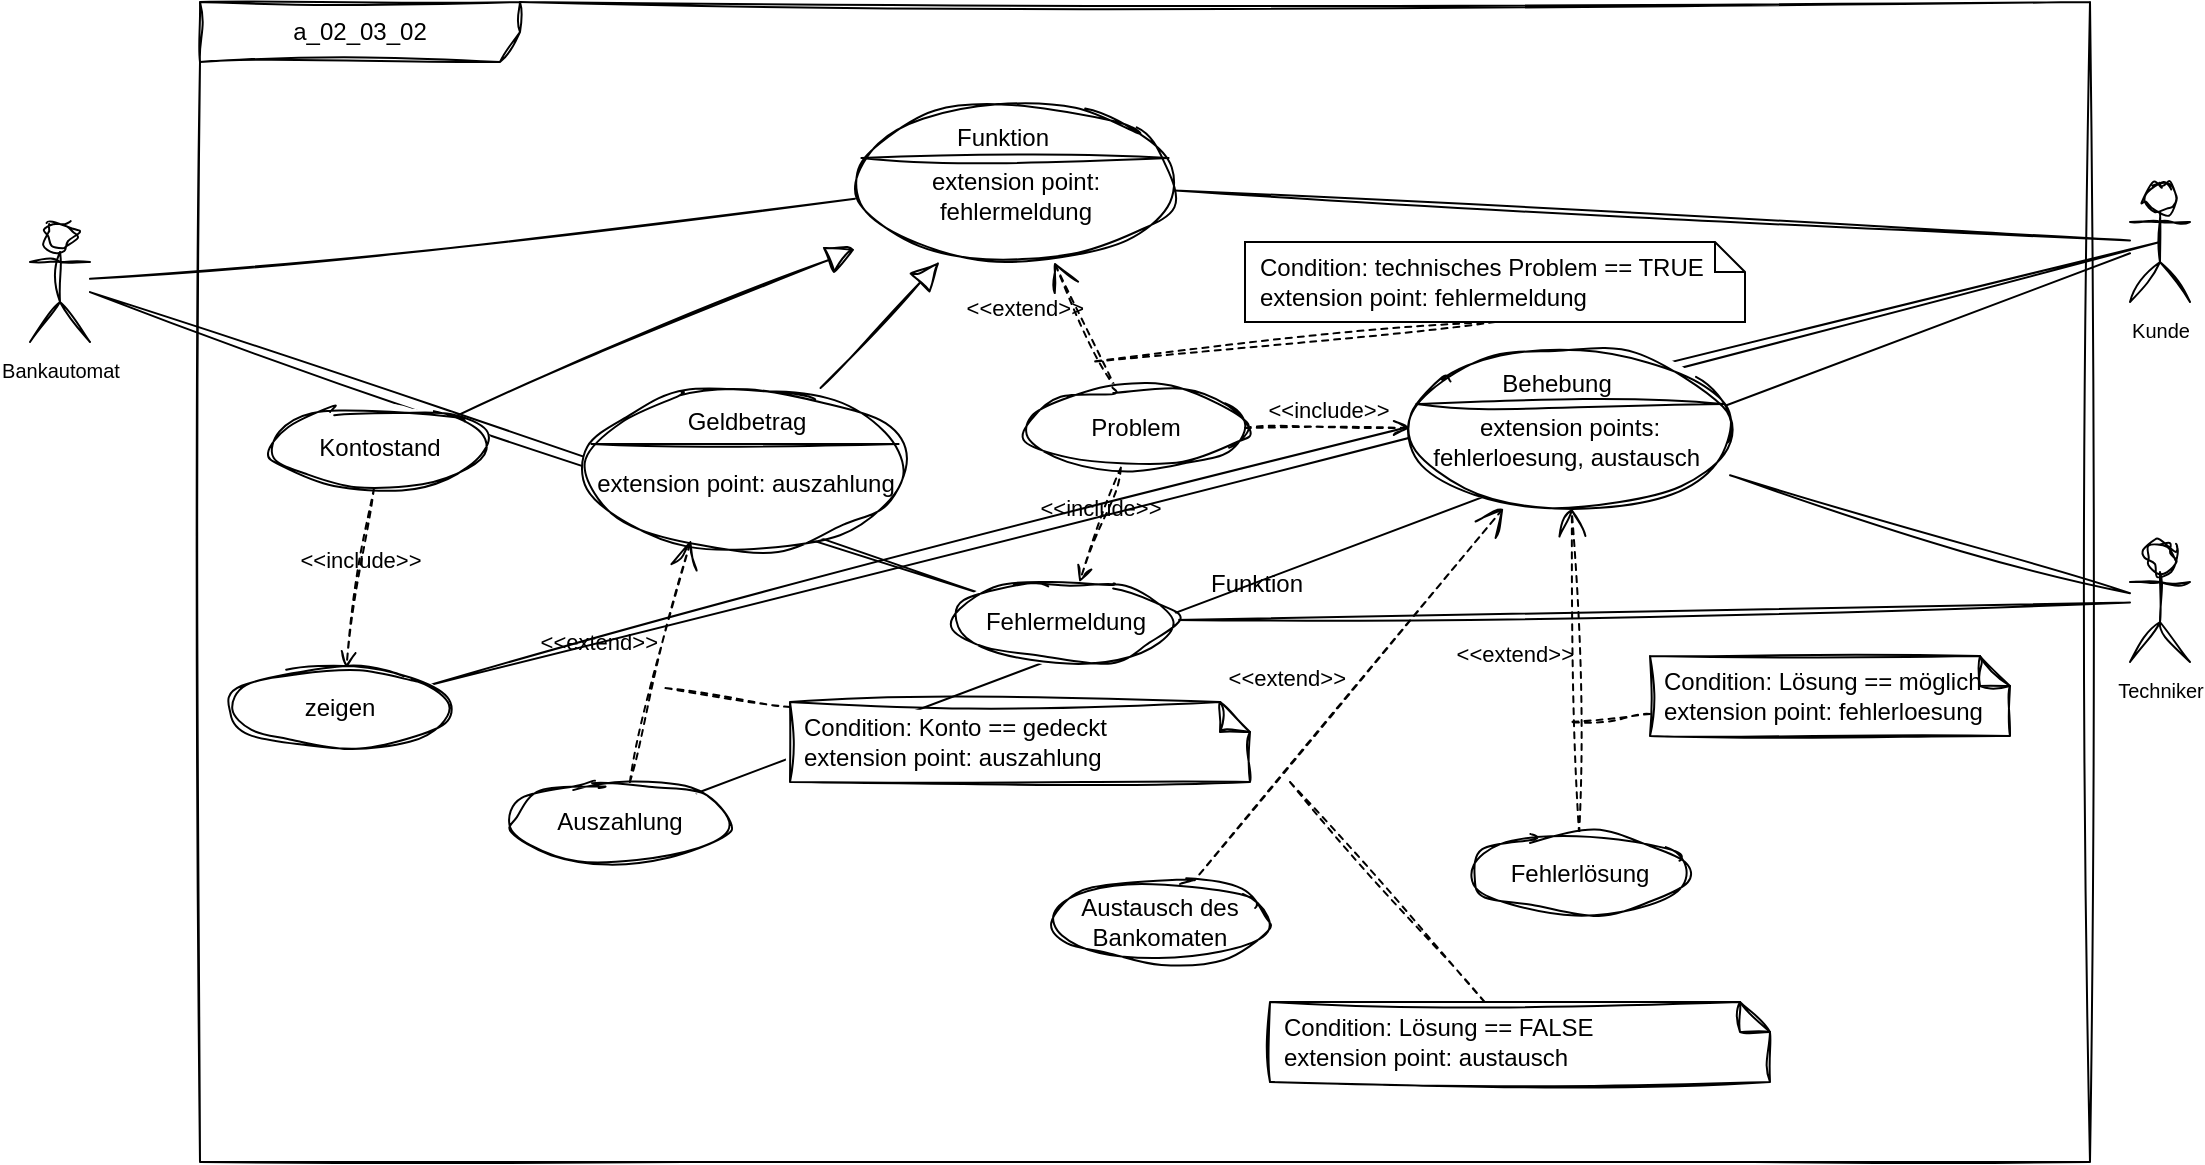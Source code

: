 <mxfile version="22.1.2" type="device">
  <diagram name="Seite-1" id="Ti3z9q4UfAF7MEcEbZsg">
    <mxGraphModel dx="1098" dy="640" grid="1" gridSize="10" guides="1" tooltips="1" connect="1" arrows="1" fold="1" page="1" pageScale="1" pageWidth="1169" pageHeight="827" math="0" shadow="0">
      <root>
        <mxCell id="0" />
        <mxCell id="1" parent="0" />
        <mxCell id="0b_JQCROYDUmc5W2gEvc-57" style="rounded=0;orthogonalLoop=1;jettySize=auto;html=1;endArrow=none;endFill=0;sketch=1;curveFitting=1;jiggle=2;" parent="1" source="0b_JQCROYDUmc5W2gEvc-22" target="0b_JQCROYDUmc5W2gEvc-1" edge="1">
          <mxGeometry relative="1" as="geometry" />
        </mxCell>
        <mxCell id="0b_JQCROYDUmc5W2gEvc-56" style="rounded=0;orthogonalLoop=1;jettySize=auto;html=1;entryX=0.5;entryY=0.5;entryDx=0;entryDy=0;entryPerimeter=0;endArrow=none;endFill=0;sketch=1;curveFitting=1;jiggle=2;" parent="1" source="0b_JQCROYDUmc5W2gEvc-16" target="0b_JQCROYDUmc5W2gEvc-1" edge="1">
          <mxGeometry relative="1" as="geometry" />
        </mxCell>
        <mxCell id="0b_JQCROYDUmc5W2gEvc-7" style="rounded=0;orthogonalLoop=1;jettySize=auto;html=1;sketch=1;curveFitting=1;jiggle=2;endArrow=none;endFill=0;" parent="1" source="0b_JQCROYDUmc5W2gEvc-1" target="0b_JQCROYDUmc5W2gEvc-28" edge="1">
          <mxGeometry relative="1" as="geometry">
            <mxPoint x="599.433" y="112.865" as="targetPoint" />
          </mxGeometry>
        </mxCell>
        <mxCell id="0b_JQCROYDUmc5W2gEvc-1" value="&lt;font style=&quot;font-size: 10px;&quot;&gt;Kunde&lt;/font&gt;" style="shape=umlActor;html=1;verticalLabelPosition=bottom;verticalAlign=top;align=center;sketch=1;curveFitting=1;jiggle=2;" parent="1" vertex="1">
          <mxGeometry x="1100" y="110" width="30" height="60" as="geometry" />
        </mxCell>
        <mxCell id="0b_JQCROYDUmc5W2gEvc-8" style="rounded=0;orthogonalLoop=1;jettySize=auto;html=1;sketch=1;curveFitting=1;jiggle=2;endArrow=none;endFill=0;" parent="1" source="0b_JQCROYDUmc5W2gEvc-3" target="0b_JQCROYDUmc5W2gEvc-28" edge="1">
          <mxGeometry relative="1" as="geometry">
            <mxPoint x="492.127" y="115.508" as="targetPoint" />
          </mxGeometry>
        </mxCell>
        <mxCell id="0b_JQCROYDUmc5W2gEvc-30" style="rounded=0;orthogonalLoop=1;jettySize=auto;html=1;endArrow=none;endFill=0;sketch=1;curveFitting=1;jiggle=2;" parent="1" source="0b_JQCROYDUmc5W2gEvc-3" target="0b_JQCROYDUmc5W2gEvc-32" edge="1">
          <mxGeometry relative="1" as="geometry">
            <mxPoint x="150" y="220" as="targetPoint" />
          </mxGeometry>
        </mxCell>
        <mxCell id="0b_JQCROYDUmc5W2gEvc-3" value="&lt;font style=&quot;font-size: 10px;&quot;&gt;Bankautomat&lt;/font&gt;" style="shape=umlActor;html=1;verticalLabelPosition=bottom;verticalAlign=top;align=center;sketch=1;curveFitting=1;jiggle=2;" parent="1" vertex="1">
          <mxGeometry x="50" y="130" width="30" height="60" as="geometry" />
        </mxCell>
        <mxCell id="0b_JQCROYDUmc5W2gEvc-55" style="rounded=0;orthogonalLoop=1;jettySize=auto;html=1;endArrow=none;endFill=0;sketch=1;curveFitting=1;jiggle=2;" parent="1" source="0b_JQCROYDUmc5W2gEvc-4" target="0b_JQCROYDUmc5W2gEvc-37" edge="1">
          <mxGeometry relative="1" as="geometry" />
        </mxCell>
        <mxCell id="0b_JQCROYDUmc5W2gEvc-4" value="&lt;font style=&quot;font-size: 10px;&quot;&gt;Techniker&lt;/font&gt;" style="shape=umlActor;html=1;verticalLabelPosition=bottom;verticalAlign=top;align=center;sketch=1;curveFitting=1;jiggle=2;" parent="1" vertex="1">
          <mxGeometry x="1100" y="290" width="30" height="60" as="geometry" />
        </mxCell>
        <mxCell id="0b_JQCROYDUmc5W2gEvc-5" value="a_02_03_02" style="shape=umlFrame;whiteSpace=wrap;html=1;pointerEvents=0;recursiveResize=0;container=1;collapsible=0;width=160;sketch=1;curveFitting=1;jiggle=2;" parent="1" vertex="1">
          <mxGeometry x="135" y="20" width="945" height="580" as="geometry" />
        </mxCell>
        <mxCell id="0b_JQCROYDUmc5W2gEvc-11" value="&lt;br&gt;extension point: auszahlung" style="html=1;shape=mxgraph.sysml.useCaseExtPt;whiteSpace=wrap;align=center;sketch=1;curveFitting=1;jiggle=2;" parent="1" vertex="1">
          <mxGeometry x="327.5" y="213" width="160" height="80" as="geometry" />
        </mxCell>
        <mxCell id="0b_JQCROYDUmc5W2gEvc-12" value="&lt;span style=&quot;font-weight: normal;&quot;&gt;Geldbetrag&lt;/span&gt;" style="resizable=0;html=1;verticalAlign=middle;align=center;labelBackgroundColor=none;fontStyle=1;" parent="0b_JQCROYDUmc5W2gEvc-11" connectable="0" vertex="1">
          <mxGeometry x="80" y="17" as="geometry" />
        </mxCell>
        <mxCell id="0b_JQCROYDUmc5W2gEvc-13" value="" style="edgeStyle=none;html=1;endArrow=block;endFill=0;endSize=12;verticalAlign=bottom;rounded=0;sketch=1;curveFitting=1;jiggle=2;" parent="1" source="0b_JQCROYDUmc5W2gEvc-18" target="0b_JQCROYDUmc5W2gEvc-28" edge="1">
          <mxGeometry width="160" relative="1" as="geometry">
            <mxPoint x="424.027" y="220" as="sourcePoint" />
            <mxPoint x="508.784" y="125.052" as="targetPoint" />
          </mxGeometry>
        </mxCell>
        <mxCell id="0b_JQCROYDUmc5W2gEvc-14" value="" style="edgeStyle=none;html=1;endArrow=block;endFill=0;endSize=12;verticalAlign=bottom;rounded=0;sketch=1;curveFitting=1;jiggle=2;" parent="1" source="0b_JQCROYDUmc5W2gEvc-11" target="0b_JQCROYDUmc5W2gEvc-28" edge="1">
          <mxGeometry width="160" relative="1" as="geometry">
            <mxPoint x="410" y="300" as="sourcePoint" />
            <mxPoint x="526.906" y="128.887" as="targetPoint" />
          </mxGeometry>
        </mxCell>
        <mxCell id="0b_JQCROYDUmc5W2gEvc-16" value="&lt;span style=&quot;font-weight: normal;&quot;&gt;zeigen&lt;/span&gt;" style="shape=ellipse;html=1;strokeWidth=1;fontStyle=1;whiteSpace=wrap;align=center;perimeter=ellipsePerimeter;sketch=1;curveFitting=1;jiggle=2;" parent="1" vertex="1">
          <mxGeometry x="150" y="353" width="110" height="40" as="geometry" />
        </mxCell>
        <mxCell id="0b_JQCROYDUmc5W2gEvc-17" value="&amp;lt;&amp;lt;include&amp;gt;&amp;gt;" style="edgeStyle=none;html=1;endArrow=open;verticalAlign=bottom;dashed=1;labelBackgroundColor=none;rounded=0;sketch=1;curveFitting=1;jiggle=2;" parent="1" source="0b_JQCROYDUmc5W2gEvc-18" target="0b_JQCROYDUmc5W2gEvc-16" edge="1">
          <mxGeometry width="160" relative="1" as="geometry">
            <mxPoint x="280" y="303" as="sourcePoint" />
            <mxPoint x="214.0" y="293" as="targetPoint" />
          </mxGeometry>
        </mxCell>
        <mxCell id="0b_JQCROYDUmc5W2gEvc-18" value="&lt;span style=&quot;font-weight: normal;&quot;&gt;Kontostand&lt;/span&gt;" style="shape=ellipse;html=1;strokeWidth=1;fontStyle=1;whiteSpace=wrap;align=center;perimeter=ellipsePerimeter;sketch=1;curveFitting=1;jiggle=2;" parent="1" vertex="1">
          <mxGeometry x="170" y="223" width="110" height="40" as="geometry" />
        </mxCell>
        <mxCell id="0b_JQCROYDUmc5W2gEvc-19" value="Condition: Konto == gedeckt&#xa;extension point: auszahlung" style="shape=note;size=15;spacingLeft=5;align=left;whiteSpace=wrap;sketch=1;curveFitting=1;jiggle=2;" parent="1" vertex="1">
          <mxGeometry x="430" y="370" width="230" height="40" as="geometry" />
        </mxCell>
        <mxCell id="0b_JQCROYDUmc5W2gEvc-20" value="&amp;lt;&amp;lt;extend&amp;gt;&amp;gt;" style="align=right;html=1;verticalAlign=bottom;rounded=0;labelBackgroundColor=none;endArrow=open;endSize=12;dashed=1;entryX=0.331;entryY=0.95;entryDx=0;entryDy=0;entryPerimeter=0;sketch=1;curveFitting=1;jiggle=2;" parent="1" source="0b_JQCROYDUmc5W2gEvc-22" target="0b_JQCROYDUmc5W2gEvc-11" edge="1">
          <mxGeometry relative="1" as="geometry">
            <mxPoint x="427.5" y="473" as="targetPoint" />
            <mxPoint x="587.5" y="473" as="sourcePoint" />
          </mxGeometry>
        </mxCell>
        <mxCell id="0b_JQCROYDUmc5W2gEvc-21" value="" style="edgeStyle=none;html=1;endArrow=none;rounded=0;labelBackgroundColor=none;dashed=1;sketch=1;curveFitting=1;jiggle=2;" parent="1" source="0b_JQCROYDUmc5W2gEvc-19" edge="1">
          <mxGeometry relative="1" as="geometry">
            <mxPoint x="367.5" y="363" as="targetPoint" />
          </mxGeometry>
        </mxCell>
        <mxCell id="0b_JQCROYDUmc5W2gEvc-22" value="&lt;span style=&quot;font-weight: normal;&quot;&gt;Auszahlung&lt;/span&gt;" style="shape=ellipse;html=1;strokeWidth=1;fontStyle=1;whiteSpace=wrap;align=center;perimeter=ellipsePerimeter;sketch=1;curveFitting=1;jiggle=2;" parent="1" vertex="1">
          <mxGeometry x="290" y="410" width="110" height="40" as="geometry" />
        </mxCell>
        <mxCell id="0b_JQCROYDUmc5W2gEvc-24" value="Condition: technisches Problem == TRUE&#xa;extension point: fehlermeldung" style="shape=note;size=15;spacingLeft=5;align=left;whiteSpace=wrap;" parent="1" vertex="1">
          <mxGeometry x="657.5" y="140" width="250" height="40" as="geometry" />
        </mxCell>
        <mxCell id="0b_JQCROYDUmc5W2gEvc-25" value="&amp;lt;&amp;lt;extend&amp;gt;&amp;gt;" style="align=right;html=1;verticalAlign=bottom;rounded=0;labelBackgroundColor=none;endArrow=open;endSize=12;dashed=1;sketch=1;curveFitting=1;jiggle=2;" parent="1" source="0b_JQCROYDUmc5W2gEvc-27" target="0b_JQCROYDUmc5W2gEvc-28" edge="1">
          <mxGeometry relative="1" as="geometry">
            <mxPoint x="560" y="140" as="targetPoint" />
            <mxPoint x="947.5" y="494" as="sourcePoint" />
          </mxGeometry>
        </mxCell>
        <mxCell id="0b_JQCROYDUmc5W2gEvc-26" value="" style="edgeStyle=none;html=1;endArrow=none;rounded=0;labelBackgroundColor=none;dashed=1;exitX=0.5;exitY=1;sketch=1;curveFitting=1;jiggle=2;" parent="1" source="0b_JQCROYDUmc5W2gEvc-24" edge="1">
          <mxGeometry relative="1" as="geometry">
            <mxPoint x="580" y="200" as="targetPoint" />
          </mxGeometry>
        </mxCell>
        <mxCell id="0b_JQCROYDUmc5W2gEvc-31" style="rounded=0;orthogonalLoop=1;jettySize=auto;html=1;endArrow=none;endFill=0;sketch=1;curveFitting=1;jiggle=2;" parent="1" source="0b_JQCROYDUmc5W2gEvc-32" target="0b_JQCROYDUmc5W2gEvc-4" edge="1">
          <mxGeometry relative="1" as="geometry">
            <mxPoint x="900" y="380" as="sourcePoint" />
          </mxGeometry>
        </mxCell>
        <mxCell id="0b_JQCROYDUmc5W2gEvc-27" value="&lt;span style=&quot;font-weight: normal;&quot;&gt;Problem&lt;/span&gt;" style="shape=ellipse;html=1;strokeWidth=1;fontStyle=1;whiteSpace=wrap;align=center;perimeter=ellipsePerimeter;sketch=1;curveFitting=1;jiggle=2;" parent="1" vertex="1">
          <mxGeometry x="547.5" y="213" width="110" height="40" as="geometry" />
        </mxCell>
        <mxCell id="0b_JQCROYDUmc5W2gEvc-28" value="&lt;br&gt;extension point: fehlermeldung" style="html=1;shape=mxgraph.sysml.useCaseExtPt;whiteSpace=wrap;align=center;sketch=1;curveFitting=1;jiggle=2;" parent="1" vertex="1">
          <mxGeometry x="462.5" y="70" width="160" height="80" as="geometry" />
        </mxCell>
        <mxCell id="0b_JQCROYDUmc5W2gEvc-29" value="&lt;span style=&quot;font-weight: normal;&quot;&gt;Funktion&lt;/span&gt;" style="resizable=0;html=1;verticalAlign=middle;align=center;labelBackgroundColor=none;fontStyle=1;" parent="0b_JQCROYDUmc5W2gEvc-28" connectable="0" vertex="1">
          <mxGeometry x="80" y="17" as="geometry">
            <mxPoint x="-7" y="1" as="offset" />
          </mxGeometry>
        </mxCell>
        <mxCell id="0b_JQCROYDUmc5W2gEvc-32" value="&lt;span style=&quot;font-weight: normal;&quot;&gt;Fehlermeldung&lt;/span&gt;" style="shape=ellipse;html=1;strokeWidth=1;fontStyle=1;whiteSpace=wrap;align=center;perimeter=ellipsePerimeter;sketch=1;curveFitting=1;jiggle=2;" parent="1" vertex="1">
          <mxGeometry x="512.5" y="310" width="110" height="40" as="geometry" />
        </mxCell>
        <mxCell id="0b_JQCROYDUmc5W2gEvc-33" value="&amp;lt;&amp;lt;include&amp;gt;&amp;gt;" style="edgeStyle=none;html=1;endArrow=open;verticalAlign=bottom;dashed=1;labelBackgroundColor=none;rounded=0;sketch=1;curveFitting=1;jiggle=2;" parent="1" source="0b_JQCROYDUmc5W2gEvc-27" target="0b_JQCROYDUmc5W2gEvc-32" edge="1">
          <mxGeometry width="160" relative="1" as="geometry">
            <mxPoint x="743.93" y="393.03" as="sourcePoint" />
            <mxPoint x="729.93" y="483.03" as="targetPoint" />
          </mxGeometry>
        </mxCell>
        <mxCell id="0b_JQCROYDUmc5W2gEvc-36" value="&amp;lt;&amp;lt;include&amp;gt;&amp;gt;" style="edgeStyle=none;html=1;endArrow=open;verticalAlign=bottom;dashed=1;labelBackgroundColor=none;rounded=0;sketch=1;curveFitting=1;jiggle=2;" parent="1" source="0b_JQCROYDUmc5W2gEvc-27" target="0b_JQCROYDUmc5W2gEvc-37" edge="1">
          <mxGeometry width="160" relative="1" as="geometry">
            <mxPoint x="819.69" y="377.92" as="sourcePoint" />
            <mxPoint x="740.556" y="240.164" as="targetPoint" />
          </mxGeometry>
        </mxCell>
        <mxCell id="0b_JQCROYDUmc5W2gEvc-37" value="&lt;br&gt;extension points: fehlerloesung, austausch&amp;nbsp;" style="html=1;shape=mxgraph.sysml.useCaseExtPt;whiteSpace=wrap;align=center;sketch=1;curveFitting=1;jiggle=2;" parent="1" vertex="1">
          <mxGeometry x="740" y="193" width="160" height="80" as="geometry" />
        </mxCell>
        <mxCell id="0b_JQCROYDUmc5W2gEvc-38" value="&lt;span style=&quot;font-weight: normal;&quot;&gt;Behebung&lt;/span&gt;" style="resizable=0;html=1;verticalAlign=middle;align=center;labelBackgroundColor=none;fontStyle=1;" parent="0b_JQCROYDUmc5W2gEvc-37" connectable="0" vertex="1">
          <mxGeometry x="80" y="17" as="geometry">
            <mxPoint x="-7" y="1" as="offset" />
          </mxGeometry>
        </mxCell>
        <mxCell id="0b_JQCROYDUmc5W2gEvc-40" value="Condition: Lösung == möglich&#xa;extension point: fehlerloesung" style="shape=note;size=15;spacingLeft=5;align=left;whiteSpace=wrap;sketch=1;curveFitting=1;jiggle=2;" parent="1" vertex="1">
          <mxGeometry x="860" y="347" width="180" height="40" as="geometry" />
        </mxCell>
        <mxCell id="0b_JQCROYDUmc5W2gEvc-41" value="&amp;lt;&amp;lt;extend&amp;gt;&amp;gt;" style="align=right;html=1;verticalAlign=bottom;rounded=0;labelBackgroundColor=none;endArrow=open;endSize=12;dashed=1;sketch=1;curveFitting=1;jiggle=2;" parent="1" source="0b_JQCROYDUmc5W2gEvc-43" target="0b_JQCROYDUmc5W2gEvc-37" edge="1">
          <mxGeometry relative="1" as="geometry">
            <mxPoint x="689.5" y="373" as="targetPoint" />
            <mxPoint x="890" y="360" as="sourcePoint" />
          </mxGeometry>
        </mxCell>
        <mxCell id="0b_JQCROYDUmc5W2gEvc-42" value="" style="edgeStyle=none;html=1;endArrow=none;rounded=0;labelBackgroundColor=none;dashed=1;sketch=1;curveFitting=1;jiggle=2;" parent="1" source="0b_JQCROYDUmc5W2gEvc-40" edge="1">
          <mxGeometry relative="1" as="geometry">
            <mxPoint x="820" y="380" as="targetPoint" />
          </mxGeometry>
        </mxCell>
        <mxCell id="0b_JQCROYDUmc5W2gEvc-43" value="&lt;span style=&quot;font-weight: normal;&quot;&gt;Fehlerlösung&lt;/span&gt;" style="shape=ellipse;html=1;strokeWidth=1;fontStyle=1;whiteSpace=wrap;align=center;perimeter=ellipsePerimeter;sketch=1;curveFitting=1;jiggle=2;" parent="1" vertex="1">
          <mxGeometry x="770" y="436" width="110" height="40" as="geometry" />
        </mxCell>
        <mxCell id="0b_JQCROYDUmc5W2gEvc-44" value="&lt;span style=&quot;font-weight: normal;&quot;&gt;Funktion&lt;/span&gt;" style="resizable=0;html=1;verticalAlign=middle;align=center;labelBackgroundColor=none;fontStyle=1;" parent="1" connectable="0" vertex="1">
          <mxGeometry x="670" y="310" as="geometry">
            <mxPoint x="-7" y="1" as="offset" />
          </mxGeometry>
        </mxCell>
        <mxCell id="0b_JQCROYDUmc5W2gEvc-50" value="Condition: Lösung == FALSE&#xa;extension point: austausch" style="shape=note;size=15;spacingLeft=5;align=left;whiteSpace=wrap;sketch=1;curveFitting=1;jiggle=2;" parent="1" vertex="1">
          <mxGeometry x="670" y="520" width="250" height="40" as="geometry" />
        </mxCell>
        <mxCell id="0b_JQCROYDUmc5W2gEvc-51" value="&amp;lt;&amp;lt;extend&amp;gt;&amp;gt;" style="align=right;html=1;verticalAlign=bottom;rounded=0;labelBackgroundColor=none;endArrow=open;endSize=12;dashed=1;sketch=1;curveFitting=1;jiggle=2;" parent="1" source="0b_JQCROYDUmc5W2gEvc-53" target="0b_JQCROYDUmc5W2gEvc-37" edge="1">
          <mxGeometry relative="1" as="geometry">
            <mxPoint x="299.5" y="499" as="targetPoint" />
            <mxPoint x="685" y="843" as="sourcePoint" />
          </mxGeometry>
        </mxCell>
        <mxCell id="0b_JQCROYDUmc5W2gEvc-52" value="" style="edgeStyle=none;html=1;endArrow=none;rounded=0;labelBackgroundColor=none;dashed=1;sketch=1;curveFitting=1;jiggle=2;" parent="1" source="0b_JQCROYDUmc5W2gEvc-50" edge="1">
          <mxGeometry relative="1" as="geometry">
            <mxPoint x="680" y="410" as="targetPoint" />
          </mxGeometry>
        </mxCell>
        <mxCell id="0b_JQCROYDUmc5W2gEvc-53" value="&lt;span style=&quot;font-weight: normal;&quot;&gt;Austausch des Bankomaten&lt;/span&gt;" style="shape=ellipse;html=1;strokeWidth=1;fontStyle=1;whiteSpace=wrap;align=center;perimeter=ellipsePerimeter;sketch=1;curveFitting=1;jiggle=2;" parent="1" vertex="1">
          <mxGeometry x="560" y="460" width="110" height="40" as="geometry" />
        </mxCell>
      </root>
    </mxGraphModel>
  </diagram>
</mxfile>
